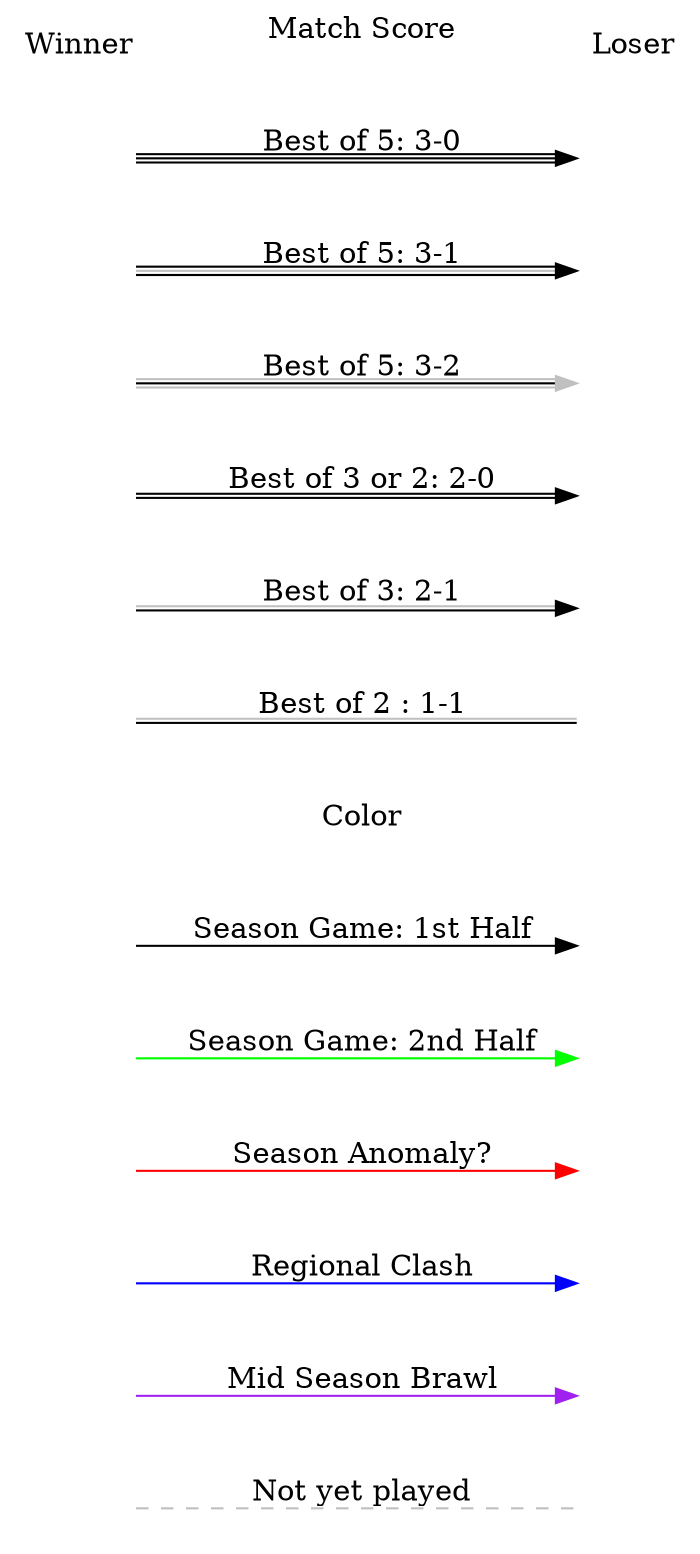 digraph legend {
	node [ shape="none" label="" ] 
	rankdir="LR";

	1	->	2	[ color="gray"	label="Not yet played" style="dashed" dir="none" ]
	y	->	z	[ color="purple"	label="Mid Season Brawl" ]
	w	->	x	[ color="blue"	label="Regional Clash" ]
	u	->	v	[ color="red"	label="Season Anomaly?" ]
	s	->	t	[ color="green"	label="Season Game: 2nd Half" ]
	q	->	r	[ color="black"	label="Season Game: 1st Half" ]

	o	->	p	[ color="white" label="Color"]

	i	->	j	[ color="black:gray"	label="Best of 2 : 1-1" dir="none" ]
	m	->	n	[ color="black:gray"	label="Best of 3: 2-1" ]
	k	->	l	[ color="black:black"	label="Best of 3 or 2: 2-0" ]

	c	->	d	[ color="gray:black:gray"	label="Best of 5: 3-2" ]
	e	->	f	[ color="black:gray:black"	label="Best of 5: 3-1" ]
	g	->	h	[ color="black:black:black"	label="Best of 5: 3-0" ]

	a [ label="Winner" ]
	b [ label="Loser" ]
	a	->  b	[ color="white" label="Match Score" ]
}
